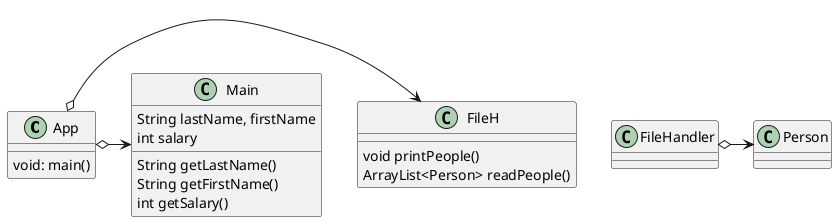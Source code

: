 @startuml
'https://plantuml.com/class-diagram

class App {
void: main()
}

class FileH {
void printPeople()
ArrayList<Person> readPeople()
}

class Main {
String lastName, firstName
int salary
String getLastName()
String getFirstName()
int getSalary()

}

App o-> FileH
App o-> Main

FileHandler o-> Person

@enduml